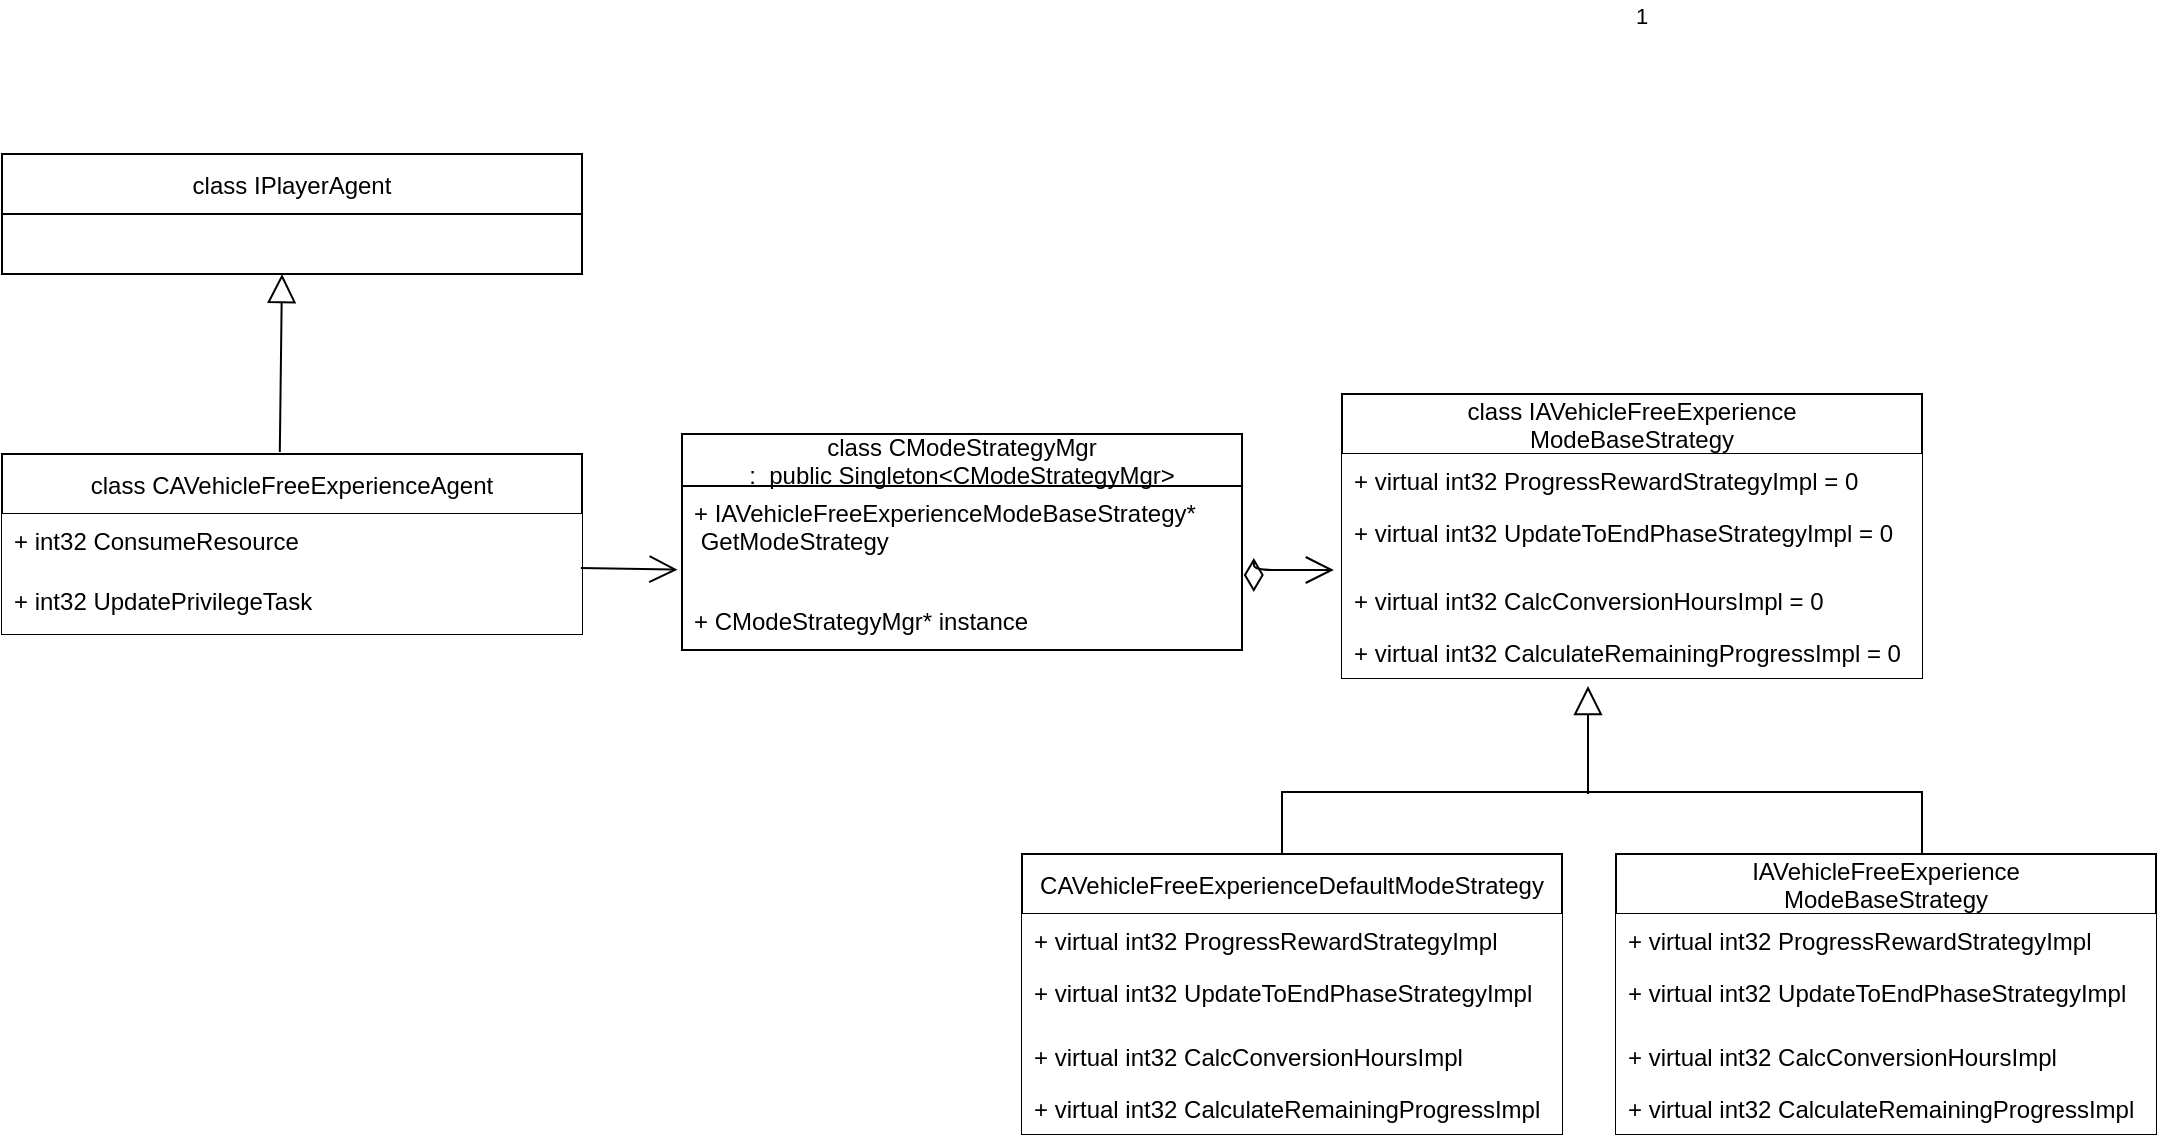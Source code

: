 <mxfile version="14.9.0" type="github">
  <diagram id="WIdpaAlAnxcep8M8mJjo" name="Page-1">
    <mxGraphModel dx="575" dy="352" grid="1" gridSize="10" guides="1" tooltips="1" connect="1" arrows="1" fold="1" page="1" pageScale="1" pageWidth="827" pageHeight="1169" math="0" shadow="0">
      <root>
        <mxCell id="0" />
        <mxCell id="1" parent="0" />
        <mxCell id="OXExoCX6NFbEsTbqw9Ty-11" value="class IAVehicleFreeExperience&#xa;ModeBaseStrategy" style="swimlane;fontStyle=0;childLayout=stackLayout;horizontal=1;startSize=30;horizontalStack=0;resizeParent=1;resizeParentMax=0;resizeLast=0;collapsible=1;marginBottom=0;" vertex="1" parent="1">
          <mxGeometry x="730" y="270" width="290" height="142" as="geometry" />
        </mxCell>
        <mxCell id="OXExoCX6NFbEsTbqw9Ty-12" value="+ virtual int32 ProgressRewardStrategyImpl = 0" style="text;strokeColor=none;align=left;verticalAlign=top;spacingLeft=4;spacingRight=4;overflow=hidden;rotatable=0;points=[[0,0.5],[1,0.5]];portConstraint=eastwest;fillColor=#ffffff;" vertex="1" parent="OXExoCX6NFbEsTbqw9Ty-11">
          <mxGeometry y="30" width="290" height="26" as="geometry" />
        </mxCell>
        <mxCell id="OXExoCX6NFbEsTbqw9Ty-13" value="+ virtual int32 UpdateToEndPhaseStrategyImpl = 0&#xa;" style="text;strokeColor=none;align=left;verticalAlign=top;spacingLeft=4;spacingRight=4;overflow=hidden;rotatable=0;points=[[0,0.5],[1,0.5]];portConstraint=eastwest;fillColor=#ffffff;" vertex="1" parent="OXExoCX6NFbEsTbqw9Ty-11">
          <mxGeometry y="56" width="290" height="34" as="geometry" />
        </mxCell>
        <mxCell id="OXExoCX6NFbEsTbqw9Ty-19" value="+ virtual int32 CalcConversionHoursImpl = 0" style="text;strokeColor=none;align=left;verticalAlign=top;spacingLeft=4;spacingRight=4;overflow=hidden;rotatable=0;points=[[0,0.5],[1,0.5]];portConstraint=eastwest;fillColor=#ffffff;" vertex="1" parent="OXExoCX6NFbEsTbqw9Ty-11">
          <mxGeometry y="90" width="290" height="26" as="geometry" />
        </mxCell>
        <mxCell id="OXExoCX6NFbEsTbqw9Ty-14" value="+ virtual int32 CalculateRemainingProgressImpl = 0" style="text;strokeColor=none;align=left;verticalAlign=top;spacingLeft=4;spacingRight=4;overflow=hidden;rotatable=0;points=[[0,0.5],[1,0.5]];portConstraint=eastwest;fillColor=#ffffff;" vertex="1" parent="OXExoCX6NFbEsTbqw9Ty-11">
          <mxGeometry y="116" width="290" height="26" as="geometry" />
        </mxCell>
        <mxCell id="OXExoCX6NFbEsTbqw9Ty-21" value="" style="endArrow=block;endFill=0;endSize=12;html=1;" edge="1" parent="1">
          <mxGeometry width="160" relative="1" as="geometry">
            <mxPoint x="853" y="470" as="sourcePoint" />
            <mxPoint x="853" y="416" as="targetPoint" />
          </mxGeometry>
        </mxCell>
        <mxCell id="OXExoCX6NFbEsTbqw9Ty-29" value="CAVehicleFreeExperienceDefaultModeStrategy" style="swimlane;fontStyle=0;childLayout=stackLayout;horizontal=1;startSize=30;horizontalStack=0;resizeParent=1;resizeParentMax=0;resizeLast=0;collapsible=1;marginBottom=0;" vertex="1" parent="1">
          <mxGeometry x="570" y="500" width="270" height="140" as="geometry" />
        </mxCell>
        <mxCell id="OXExoCX6NFbEsTbqw9Ty-30" value="+ virtual int32 ProgressRewardStrategyImpl" style="text;strokeColor=none;align=left;verticalAlign=top;spacingLeft=4;spacingRight=4;overflow=hidden;rotatable=0;points=[[0,0.5],[1,0.5]];portConstraint=eastwest;fillColor=#ffffff;" vertex="1" parent="OXExoCX6NFbEsTbqw9Ty-29">
          <mxGeometry y="30" width="270" height="26" as="geometry" />
        </mxCell>
        <mxCell id="OXExoCX6NFbEsTbqw9Ty-31" value="+ virtual int32 UpdateToEndPhaseStrategyImpl&#xa;" style="text;strokeColor=none;align=left;verticalAlign=top;spacingLeft=4;spacingRight=4;overflow=hidden;rotatable=0;points=[[0,0.5],[1,0.5]];portConstraint=eastwest;fillColor=#ffffff;" vertex="1" parent="OXExoCX6NFbEsTbqw9Ty-29">
          <mxGeometry y="56" width="270" height="32" as="geometry" />
        </mxCell>
        <mxCell id="OXExoCX6NFbEsTbqw9Ty-32" value="+ virtual int32 CalcConversionHoursImpl" style="text;strokeColor=none;align=left;verticalAlign=top;spacingLeft=4;spacingRight=4;overflow=hidden;rotatable=0;points=[[0,0.5],[1,0.5]];portConstraint=eastwest;fillColor=#ffffff;" vertex="1" parent="OXExoCX6NFbEsTbqw9Ty-29">
          <mxGeometry y="88" width="270" height="26" as="geometry" />
        </mxCell>
        <mxCell id="OXExoCX6NFbEsTbqw9Ty-33" value="+ virtual int32 CalculateRemainingProgressImpl" style="text;strokeColor=none;align=left;verticalAlign=top;spacingLeft=4;spacingRight=4;overflow=hidden;rotatable=0;points=[[0,0.5],[1,0.5]];portConstraint=eastwest;fillColor=#ffffff;" vertex="1" parent="OXExoCX6NFbEsTbqw9Ty-29">
          <mxGeometry y="114" width="270" height="26" as="geometry" />
        </mxCell>
        <mxCell id="OXExoCX6NFbEsTbqw9Ty-34" value="" style="line;strokeWidth=1;fillColor=none;align=left;verticalAlign=middle;spacingTop=-1;spacingLeft=3;spacingRight=3;rotatable=0;labelPosition=right;points=[];portConstraint=eastwest;" vertex="1" parent="1">
          <mxGeometry x="700" y="465" width="320" height="8" as="geometry" />
        </mxCell>
        <mxCell id="OXExoCX6NFbEsTbqw9Ty-36" value="" style="shape=partialRectangle;whiteSpace=wrap;html=1;right=0;top=0;bottom=0;fillColor=none;routingCenterX=-0.5;" vertex="1" parent="1">
          <mxGeometry x="700" y="469" width="124" height="30" as="geometry" />
        </mxCell>
        <mxCell id="OXExoCX6NFbEsTbqw9Ty-37" value="IAVehicleFreeExperience&#xa;ModeBaseStrategy" style="swimlane;fontStyle=0;childLayout=stackLayout;horizontal=1;startSize=30;horizontalStack=0;resizeParent=1;resizeParentMax=0;resizeLast=0;collapsible=1;marginBottom=0;" vertex="1" parent="1">
          <mxGeometry x="867" y="500" width="270" height="140" as="geometry" />
        </mxCell>
        <mxCell id="OXExoCX6NFbEsTbqw9Ty-38" value="+ virtual int32 ProgressRewardStrategyImpl" style="text;strokeColor=none;align=left;verticalAlign=top;spacingLeft=4;spacingRight=4;overflow=hidden;rotatable=0;points=[[0,0.5],[1,0.5]];portConstraint=eastwest;fillColor=#ffffff;" vertex="1" parent="OXExoCX6NFbEsTbqw9Ty-37">
          <mxGeometry y="30" width="270" height="26" as="geometry" />
        </mxCell>
        <mxCell id="OXExoCX6NFbEsTbqw9Ty-39" value="+ virtual int32 UpdateToEndPhaseStrategyImpl&#xa;" style="text;strokeColor=none;align=left;verticalAlign=top;spacingLeft=4;spacingRight=4;overflow=hidden;rotatable=0;points=[[0,0.5],[1,0.5]];portConstraint=eastwest;fillColor=#ffffff;" vertex="1" parent="OXExoCX6NFbEsTbqw9Ty-37">
          <mxGeometry y="56" width="270" height="32" as="geometry" />
        </mxCell>
        <mxCell id="OXExoCX6NFbEsTbqw9Ty-40" value="+ virtual int32 CalcConversionHoursImpl" style="text;strokeColor=none;align=left;verticalAlign=top;spacingLeft=4;spacingRight=4;overflow=hidden;rotatable=0;points=[[0,0.5],[1,0.5]];portConstraint=eastwest;fillColor=#ffffff;" vertex="1" parent="OXExoCX6NFbEsTbqw9Ty-37">
          <mxGeometry y="88" width="270" height="26" as="geometry" />
        </mxCell>
        <mxCell id="OXExoCX6NFbEsTbqw9Ty-41" value="+ virtual int32 CalculateRemainingProgressImpl" style="text;strokeColor=none;align=left;verticalAlign=top;spacingLeft=4;spacingRight=4;overflow=hidden;rotatable=0;points=[[0,0.5],[1,0.5]];portConstraint=eastwest;fillColor=#ffffff;" vertex="1" parent="OXExoCX6NFbEsTbqw9Ty-37">
          <mxGeometry y="114" width="270" height="26" as="geometry" />
        </mxCell>
        <mxCell id="OXExoCX6NFbEsTbqw9Ty-42" value="" style="shape=partialRectangle;whiteSpace=wrap;html=1;right=0;top=0;bottom=0;fillColor=none;routingCenterX=-0.5;" vertex="1" parent="1">
          <mxGeometry x="1020" y="469" width="124" height="30" as="geometry" />
        </mxCell>
        <mxCell id="OXExoCX6NFbEsTbqw9Ty-43" value="class CModeStrategyMgr&#xa;:  public Singleton&lt;CModeStrategyMgr&gt;" style="swimlane;fontStyle=0;childLayout=stackLayout;horizontal=1;startSize=26;fillColor=none;horizontalStack=0;resizeParent=1;resizeParentMax=0;resizeLast=0;collapsible=1;marginBottom=0;" vertex="1" parent="1">
          <mxGeometry x="400" y="290" width="280" height="108" as="geometry" />
        </mxCell>
        <mxCell id="OXExoCX6NFbEsTbqw9Ty-44" value="+ IAVehicleFreeExperienceModeBaseStrategy*&#xa; GetModeStrategy" style="text;strokeColor=none;fillColor=none;align=left;verticalAlign=top;spacingLeft=4;spacingRight=4;overflow=hidden;rotatable=0;points=[[0,0.5],[1,0.5]];portConstraint=eastwest;" vertex="1" parent="OXExoCX6NFbEsTbqw9Ty-43">
          <mxGeometry y="26" width="280" height="54" as="geometry" />
        </mxCell>
        <mxCell id="OXExoCX6NFbEsTbqw9Ty-45" value="+ CModeStrategyMgr* instance" style="text;strokeColor=none;fillColor=none;align=left;verticalAlign=top;spacingLeft=4;spacingRight=4;overflow=hidden;rotatable=0;points=[[0,0.5],[1,0.5]];portConstraint=eastwest;" vertex="1" parent="OXExoCX6NFbEsTbqw9Ty-43">
          <mxGeometry y="80" width="280" height="28" as="geometry" />
        </mxCell>
        <mxCell id="OXExoCX6NFbEsTbqw9Ty-56" value="class CAVehicleFreeExperienceAgent" style="swimlane;fontStyle=0;childLayout=stackLayout;horizontal=1;startSize=30;horizontalStack=0;resizeParent=1;resizeParentMax=0;resizeLast=0;collapsible=1;marginBottom=0;" vertex="1" parent="1">
          <mxGeometry x="60" y="300" width="290" height="90" as="geometry" />
        </mxCell>
        <mxCell id="OXExoCX6NFbEsTbqw9Ty-60" value="+ int32 ConsumeResource" style="text;strokeColor=none;align=left;verticalAlign=top;spacingLeft=4;spacingRight=4;overflow=hidden;rotatable=0;points=[[0,0.5],[1,0.5]];portConstraint=eastwest;fillColor=#ffffff;" vertex="1" parent="OXExoCX6NFbEsTbqw9Ty-56">
          <mxGeometry y="30" width="290" height="30" as="geometry" />
        </mxCell>
        <mxCell id="OXExoCX6NFbEsTbqw9Ty-61" value="+ int32 UpdatePrivilegeTask" style="text;strokeColor=none;align=left;verticalAlign=top;spacingLeft=4;spacingRight=4;overflow=hidden;rotatable=0;points=[[0,0.5],[1,0.5]];portConstraint=eastwest;fillColor=#ffffff;" vertex="1" parent="OXExoCX6NFbEsTbqw9Ty-56">
          <mxGeometry y="60" width="290" height="30" as="geometry" />
        </mxCell>
        <mxCell id="OXExoCX6NFbEsTbqw9Ty-67" value="1" style="endArrow=open;endSize=12;startArrow=diamondThin;startSize=14;startFill=0;edgeStyle=orthogonalEdgeStyle;align=left;verticalAlign=bottom;entryX=-0.014;entryY=-0.077;entryDx=0;entryDy=0;html=1;entryPerimeter=0;exitX=1.021;exitY=-0.036;exitDx=0;exitDy=0;exitPerimeter=0;" edge="1" parent="1" source="OXExoCX6NFbEsTbqw9Ty-45" target="OXExoCX6NFbEsTbqw9Ty-19">
          <mxGeometry x="1" y="307" relative="1" as="geometry">
            <mxPoint x="580" y="380" as="sourcePoint" />
            <mxPoint x="610" y="440" as="targetPoint" />
            <mxPoint x="149" y="39" as="offset" />
          </mxGeometry>
        </mxCell>
        <mxCell id="OXExoCX6NFbEsTbqw9Ty-68" value="class IPlayerAgent" style="swimlane;fontStyle=0;childLayout=stackLayout;horizontal=1;startSize=30;horizontalStack=0;resizeParent=1;resizeParentMax=0;resizeLast=0;collapsible=1;marginBottom=0;" vertex="1" parent="1">
          <mxGeometry x="60" y="150" width="290" height="60" as="geometry" />
        </mxCell>
        <mxCell id="OXExoCX6NFbEsTbqw9Ty-71" value="" style="endArrow=block;endFill=0;endSize=12;html=1;exitX=0.479;exitY=-0.011;exitDx=0;exitDy=0;exitPerimeter=0;" edge="1" parent="1" source="OXExoCX6NFbEsTbqw9Ty-56">
          <mxGeometry width="160" relative="1" as="geometry">
            <mxPoint x="250" y="340" as="sourcePoint" />
            <mxPoint x="200" y="210" as="targetPoint" />
          </mxGeometry>
        </mxCell>
        <mxCell id="OXExoCX6NFbEsTbqw9Ty-90" value="" style="endArrow=open;endFill=1;endSize=12;html=1;exitX=0.998;exitY=0.9;exitDx=0;exitDy=0;exitPerimeter=0;entryX=-0.008;entryY=0.775;entryDx=0;entryDy=0;entryPerimeter=0;" edge="1" parent="1" source="OXExoCX6NFbEsTbqw9Ty-60" target="OXExoCX6NFbEsTbqw9Ty-44">
          <mxGeometry width="160" relative="1" as="geometry">
            <mxPoint x="290" y="320" as="sourcePoint" />
            <mxPoint x="370" y="430" as="targetPoint" />
          </mxGeometry>
        </mxCell>
      </root>
    </mxGraphModel>
  </diagram>
</mxfile>
